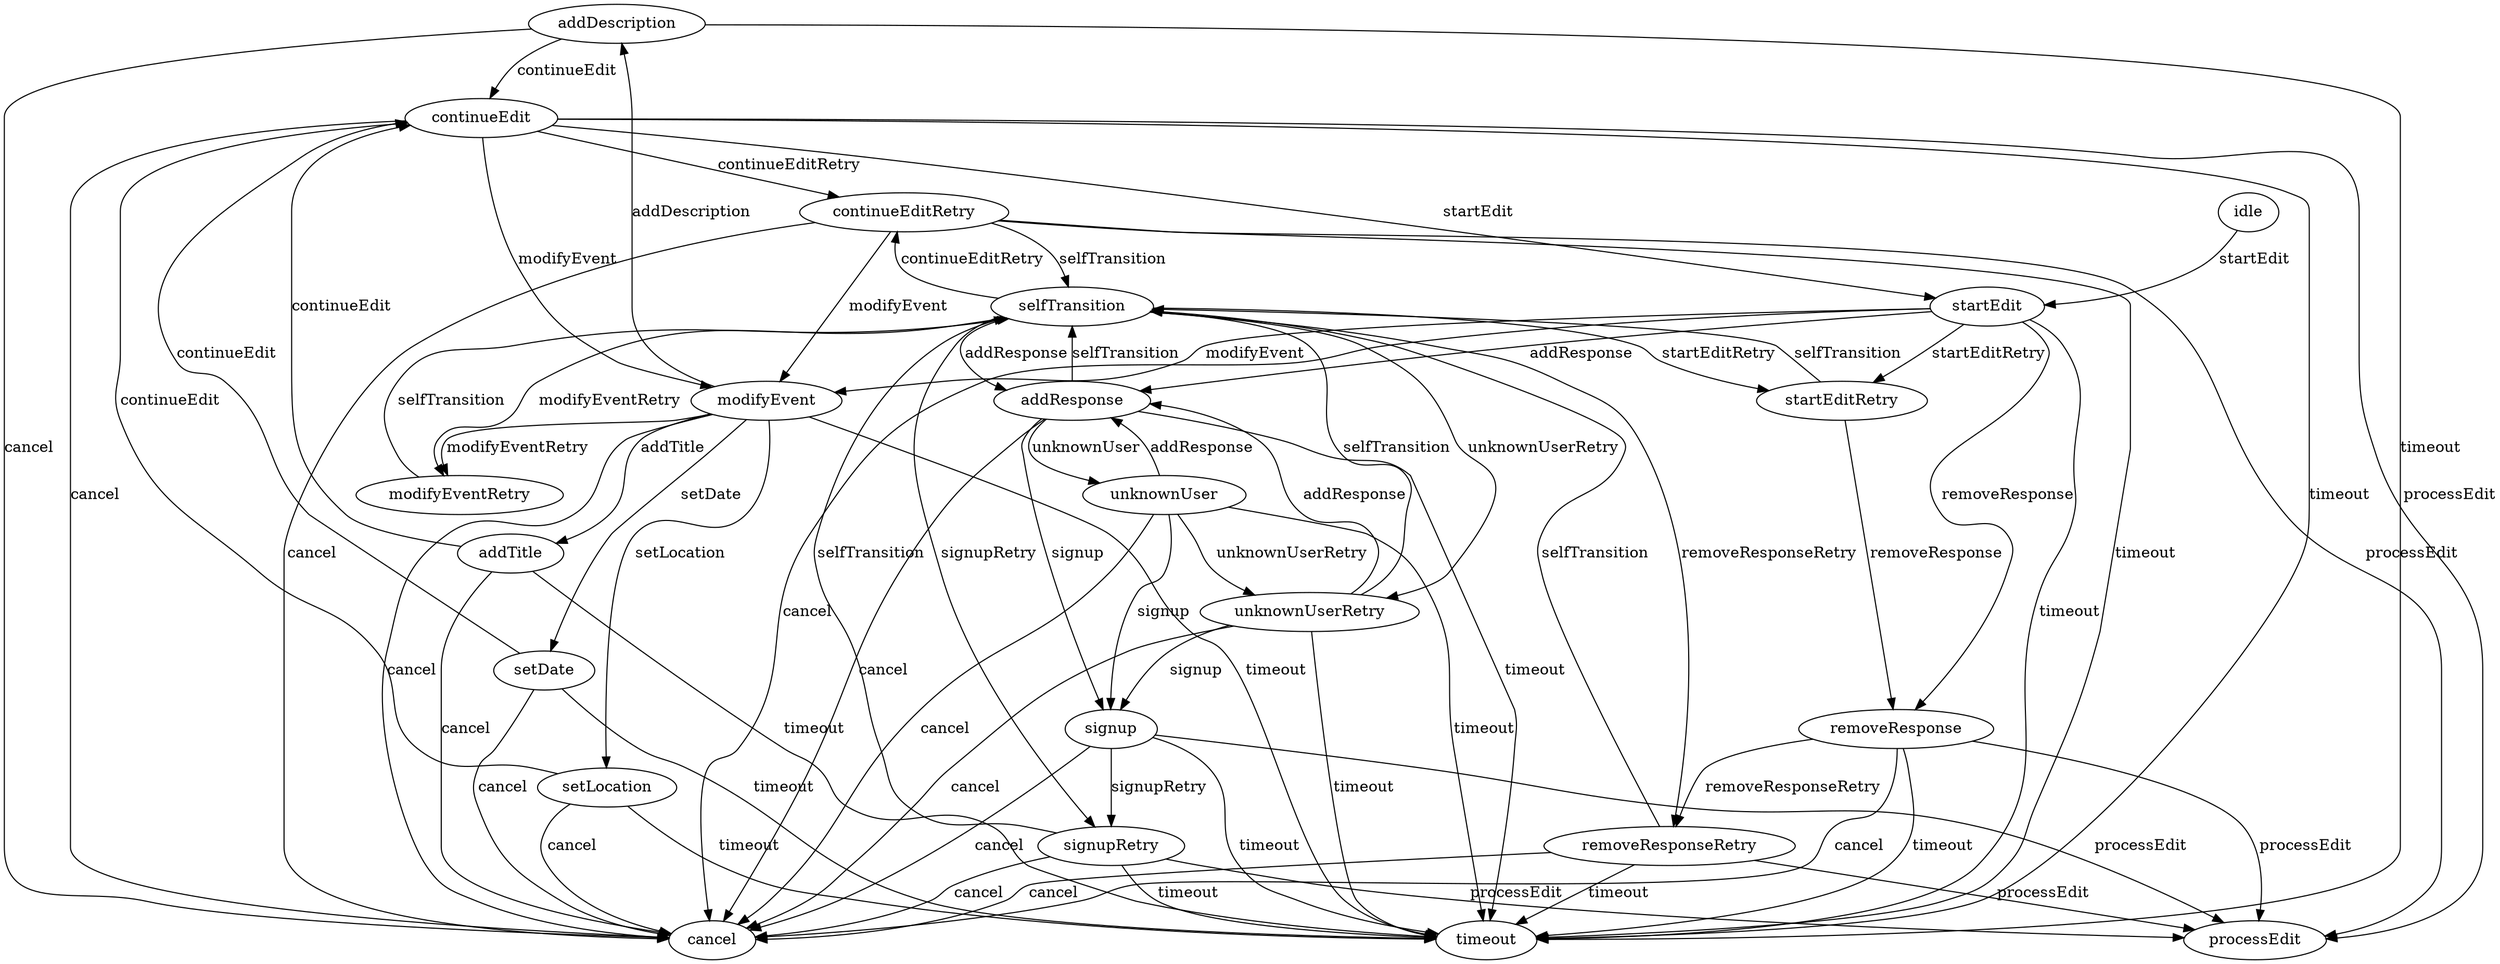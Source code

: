 digraph fsm {
    "addDescription" -> "cancel" [ label = "cancel" ];
    "addDescription" -> "continueEdit" [ label = "continueEdit" ];
    "addDescription" -> "timeout" [ label = "timeout" ];
    "addResponse" -> "cancel" [ label = "cancel" ];
    "addResponse" -> "selfTransition" [ label = "selfTransition" ];
    "addResponse" -> "signup" [ label = "signup" ];
    "addResponse" -> "timeout" [ label = "timeout" ];
    "addResponse" -> "unknownUser" [ label = "unknownUser" ];
    "addTitle" -> "cancel" [ label = "cancel" ];
    "addTitle" -> "continueEdit" [ label = "continueEdit" ];
    "addTitle" -> "timeout" [ label = "timeout" ];
    "continueEdit" -> "cancel" [ label = "cancel" ];
    "continueEdit" -> "continueEditRetry" [ label = "continueEditRetry" ];
    "continueEdit" -> "modifyEvent" [ label = "modifyEvent" ];
    "continueEdit" -> "processEdit" [ label = "processEdit" ];
    "continueEdit" -> "startEdit" [ label = "startEdit" ];
    "continueEdit" -> "timeout" [ label = "timeout" ];
    "continueEditRetry" -> "cancel" [ label = "cancel" ];
    "continueEditRetry" -> "modifyEvent" [ label = "modifyEvent" ];
    "continueEditRetry" -> "processEdit" [ label = "processEdit" ];
    "continueEditRetry" -> "selfTransition" [ label = "selfTransition" ];
    "continueEditRetry" -> "timeout" [ label = "timeout" ];
    "idle" -> "startEdit" [ label = "startEdit" ];
    "modifyEvent" -> "addDescription" [ label = "addDescription" ];
    "modifyEvent" -> "addTitle" [ label = "addTitle" ];
    "modifyEvent" -> "cancel" [ label = "cancel" ];
    "modifyEvent" -> "modifyEventRetry" [ label = "modifyEventRetry" ];
    "modifyEvent" -> "setDate" [ label = "setDate" ];
    "modifyEvent" -> "setLocation" [ label = "setLocation" ];
    "modifyEvent" -> "timeout" [ label = "timeout" ];
    "modifyEventRetry" -> "selfTransition" [ label = "selfTransition" ];
    "removeResponse" -> "cancel" [ label = "cancel" ];
    "removeResponse" -> "processEdit" [ label = "processEdit" ];
    "removeResponse" -> "removeResponseRetry" [ label = "removeResponseRetry" ];
    "removeResponse" -> "timeout" [ label = "timeout" ];
    "removeResponseRetry" -> "cancel" [ label = "cancel" ];
    "removeResponseRetry" -> "processEdit" [ label = "processEdit" ];
    "removeResponseRetry" -> "selfTransition" [ label = "selfTransition" ];
    "removeResponseRetry" -> "timeout" [ label = "timeout" ];
    "selfTransition" -> "addResponse" [ label = "addResponse" ];
    "selfTransition" -> "continueEditRetry" [ label = "continueEditRetry" ];
    "selfTransition" -> "modifyEventRetry" [ label = "modifyEventRetry" ];
    "selfTransition" -> "removeResponseRetry" [ label = "removeResponseRetry" ];
    "selfTransition" -> "signupRetry" [ label = "signupRetry" ];
    "selfTransition" -> "startEditRetry" [ label = "startEditRetry" ];
    "selfTransition" -> "unknownUserRetry" [ label = "unknownUserRetry" ];
    "setDate" -> "cancel" [ label = "cancel" ];
    "setDate" -> "continueEdit" [ label = "continueEdit" ];
    "setDate" -> "timeout" [ label = "timeout" ];
    "setLocation" -> "cancel" [ label = "cancel" ];
    "setLocation" -> "continueEdit" [ label = "continueEdit" ];
    "setLocation" -> "timeout" [ label = "timeout" ];
    "signup" -> "cancel" [ label = "cancel" ];
    "signup" -> "processEdit" [ label = "processEdit" ];
    "signup" -> "signupRetry" [ label = "signupRetry" ];
    "signup" -> "timeout" [ label = "timeout" ];
    "signupRetry" -> "cancel" [ label = "cancel" ];
    "signupRetry" -> "processEdit" [ label = "processEdit" ];
    "signupRetry" -> "selfTransition" [ label = "selfTransition" ];
    "signupRetry" -> "timeout" [ label = "timeout" ];
    "startEdit" -> "addResponse" [ label = "addResponse" ];
    "startEdit" -> "cancel" [ label = "cancel" ];
    "startEdit" -> "modifyEvent" [ label = "modifyEvent" ];
    "startEdit" -> "removeResponse" [ label = "removeResponse" ];
    "startEdit" -> "startEditRetry" [ label = "startEditRetry" ];
    "startEdit" -> "timeout" [ label = "timeout" ];
    "startEditRetry" -> "removeResponse" [ label = "removeResponse" ];
    "startEditRetry" -> "selfTransition" [ label = "selfTransition" ];
    "unknownUser" -> "addResponse" [ label = "addResponse" ];
    "unknownUser" -> "cancel" [ label = "cancel" ];
    "unknownUser" -> "signup" [ label = "signup" ];
    "unknownUser" -> "timeout" [ label = "timeout" ];
    "unknownUser" -> "unknownUserRetry" [ label = "unknownUserRetry" ];
    "unknownUserRetry" -> "addResponse" [ label = "addResponse" ];
    "unknownUserRetry" -> "cancel" [ label = "cancel" ];
    "unknownUserRetry" -> "selfTransition" [ label = "selfTransition" ];
    "unknownUserRetry" -> "signup" [ label = "signup" ];
    "unknownUserRetry" -> "timeout" [ label = "timeout" ];

    "addDescription";
    "addResponse";
    "addTitle";
    "cancel";
    "continueEdit";
    "continueEditRetry";
    "idle";
    "modifyEvent";
    "modifyEventRetry";
    "processEdit";
    "removeResponse";
    "removeResponseRetry";
    "selfTransition";
    "setDate";
    "setLocation";
    "signup";
    "signupRetry";
    "startEdit";
    "startEditRetry";
    "timeout";
    "unknownUser";
    "unknownUserRetry";
}

